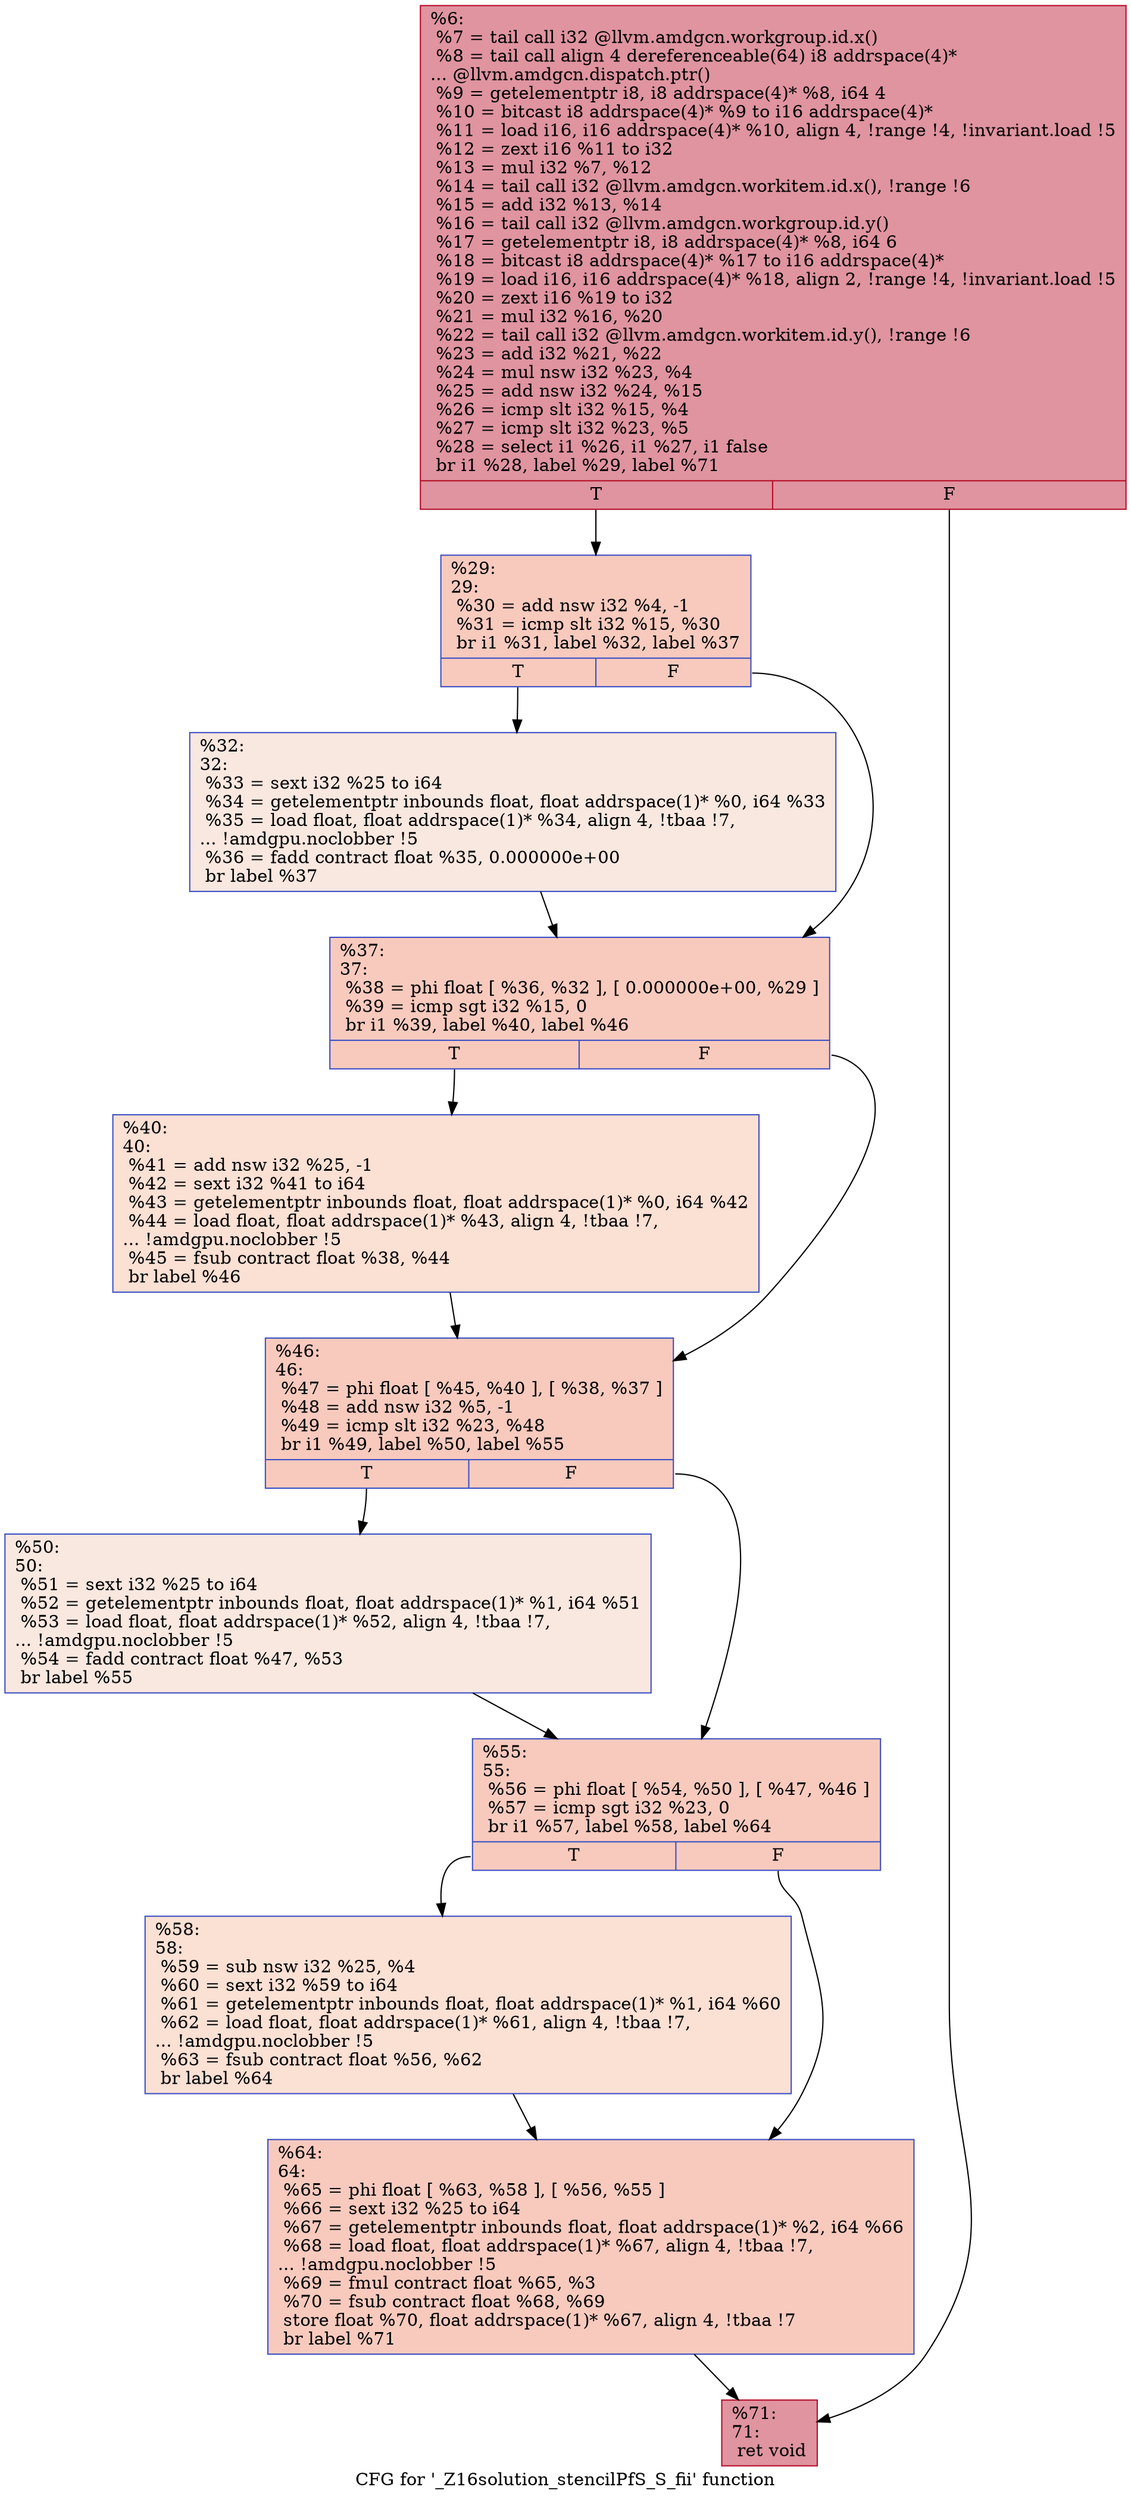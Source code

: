 digraph "CFG for '_Z16solution_stencilPfS_S_fii' function" {
	label="CFG for '_Z16solution_stencilPfS_S_fii' function";

	Node0x45e6c00 [shape=record,color="#b70d28ff", style=filled, fillcolor="#b70d2870",label="{%6:\l  %7 = tail call i32 @llvm.amdgcn.workgroup.id.x()\l  %8 = tail call align 4 dereferenceable(64) i8 addrspace(4)*\l... @llvm.amdgcn.dispatch.ptr()\l  %9 = getelementptr i8, i8 addrspace(4)* %8, i64 4\l  %10 = bitcast i8 addrspace(4)* %9 to i16 addrspace(4)*\l  %11 = load i16, i16 addrspace(4)* %10, align 4, !range !4, !invariant.load !5\l  %12 = zext i16 %11 to i32\l  %13 = mul i32 %7, %12\l  %14 = tail call i32 @llvm.amdgcn.workitem.id.x(), !range !6\l  %15 = add i32 %13, %14\l  %16 = tail call i32 @llvm.amdgcn.workgroup.id.y()\l  %17 = getelementptr i8, i8 addrspace(4)* %8, i64 6\l  %18 = bitcast i8 addrspace(4)* %17 to i16 addrspace(4)*\l  %19 = load i16, i16 addrspace(4)* %18, align 2, !range !4, !invariant.load !5\l  %20 = zext i16 %19 to i32\l  %21 = mul i32 %16, %20\l  %22 = tail call i32 @llvm.amdgcn.workitem.id.y(), !range !6\l  %23 = add i32 %21, %22\l  %24 = mul nsw i32 %23, %4\l  %25 = add nsw i32 %24, %15\l  %26 = icmp slt i32 %15, %4\l  %27 = icmp slt i32 %23, %5\l  %28 = select i1 %26, i1 %27, i1 false\l  br i1 %28, label %29, label %71\l|{<s0>T|<s1>F}}"];
	Node0x45e6c00:s0 -> Node0x45ea7a0;
	Node0x45e6c00:s1 -> Node0x45ea830;
	Node0x45ea7a0 [shape=record,color="#3d50c3ff", style=filled, fillcolor="#ef886b70",label="{%29:\l29:                                               \l  %30 = add nsw i32 %4, -1\l  %31 = icmp slt i32 %15, %30\l  br i1 %31, label %32, label %37\l|{<s0>T|<s1>F}}"];
	Node0x45ea7a0:s0 -> Node0x45eaac0;
	Node0x45ea7a0:s1 -> Node0x45eab10;
	Node0x45eaac0 [shape=record,color="#3d50c3ff", style=filled, fillcolor="#f1ccb870",label="{%32:\l32:                                               \l  %33 = sext i32 %25 to i64\l  %34 = getelementptr inbounds float, float addrspace(1)* %0, i64 %33\l  %35 = load float, float addrspace(1)* %34, align 4, !tbaa !7,\l... !amdgpu.noclobber !5\l  %36 = fadd contract float %35, 0.000000e+00\l  br label %37\l}"];
	Node0x45eaac0 -> Node0x45eab10;
	Node0x45eab10 [shape=record,color="#3d50c3ff", style=filled, fillcolor="#ef886b70",label="{%37:\l37:                                               \l  %38 = phi float [ %36, %32 ], [ 0.000000e+00, %29 ]\l  %39 = icmp sgt i32 %15, 0\l  br i1 %39, label %40, label %46\l|{<s0>T|<s1>F}}"];
	Node0x45eab10:s0 -> Node0x45ebd10;
	Node0x45eab10:s1 -> Node0x45ebd60;
	Node0x45ebd10 [shape=record,color="#3d50c3ff", style=filled, fillcolor="#f7b99e70",label="{%40:\l40:                                               \l  %41 = add nsw i32 %25, -1\l  %42 = sext i32 %41 to i64\l  %43 = getelementptr inbounds float, float addrspace(1)* %0, i64 %42\l  %44 = load float, float addrspace(1)* %43, align 4, !tbaa !7,\l... !amdgpu.noclobber !5\l  %45 = fsub contract float %38, %44\l  br label %46\l}"];
	Node0x45ebd10 -> Node0x45ebd60;
	Node0x45ebd60 [shape=record,color="#3d50c3ff", style=filled, fillcolor="#ef886b70",label="{%46:\l46:                                               \l  %47 = phi float [ %45, %40 ], [ %38, %37 ]\l  %48 = add nsw i32 %5, -1\l  %49 = icmp slt i32 %23, %48\l  br i1 %49, label %50, label %55\l|{<s0>T|<s1>F}}"];
	Node0x45ebd60:s0 -> Node0x45ec990;
	Node0x45ebd60:s1 -> Node0x45ec9e0;
	Node0x45ec990 [shape=record,color="#3d50c3ff", style=filled, fillcolor="#f1ccb870",label="{%50:\l50:                                               \l  %51 = sext i32 %25 to i64\l  %52 = getelementptr inbounds float, float addrspace(1)* %1, i64 %51\l  %53 = load float, float addrspace(1)* %52, align 4, !tbaa !7,\l... !amdgpu.noclobber !5\l  %54 = fadd contract float %47, %53\l  br label %55\l}"];
	Node0x45ec990 -> Node0x45ec9e0;
	Node0x45ec9e0 [shape=record,color="#3d50c3ff", style=filled, fillcolor="#ef886b70",label="{%55:\l55:                                               \l  %56 = phi float [ %54, %50 ], [ %47, %46 ]\l  %57 = icmp sgt i32 %23, 0\l  br i1 %57, label %58, label %64\l|{<s0>T|<s1>F}}"];
	Node0x45ec9e0:s0 -> Node0x45ecf10;
	Node0x45ec9e0:s1 -> Node0x45ecf60;
	Node0x45ecf10 [shape=record,color="#3d50c3ff", style=filled, fillcolor="#f7b99e70",label="{%58:\l58:                                               \l  %59 = sub nsw i32 %25, %4\l  %60 = sext i32 %59 to i64\l  %61 = getelementptr inbounds float, float addrspace(1)* %1, i64 %60\l  %62 = load float, float addrspace(1)* %61, align 4, !tbaa !7,\l... !amdgpu.noclobber !5\l  %63 = fsub contract float %56, %62\l  br label %64\l}"];
	Node0x45ecf10 -> Node0x45ecf60;
	Node0x45ecf60 [shape=record,color="#3d50c3ff", style=filled, fillcolor="#ef886b70",label="{%64:\l64:                                               \l  %65 = phi float [ %63, %58 ], [ %56, %55 ]\l  %66 = sext i32 %25 to i64\l  %67 = getelementptr inbounds float, float addrspace(1)* %2, i64 %66\l  %68 = load float, float addrspace(1)* %67, align 4, !tbaa !7,\l... !amdgpu.noclobber !5\l  %69 = fmul contract float %65, %3\l  %70 = fsub contract float %68, %69\l  store float %70, float addrspace(1)* %67, align 4, !tbaa !7\l  br label %71\l}"];
	Node0x45ecf60 -> Node0x45ea830;
	Node0x45ea830 [shape=record,color="#b70d28ff", style=filled, fillcolor="#b70d2870",label="{%71:\l71:                                               \l  ret void\l}"];
}
